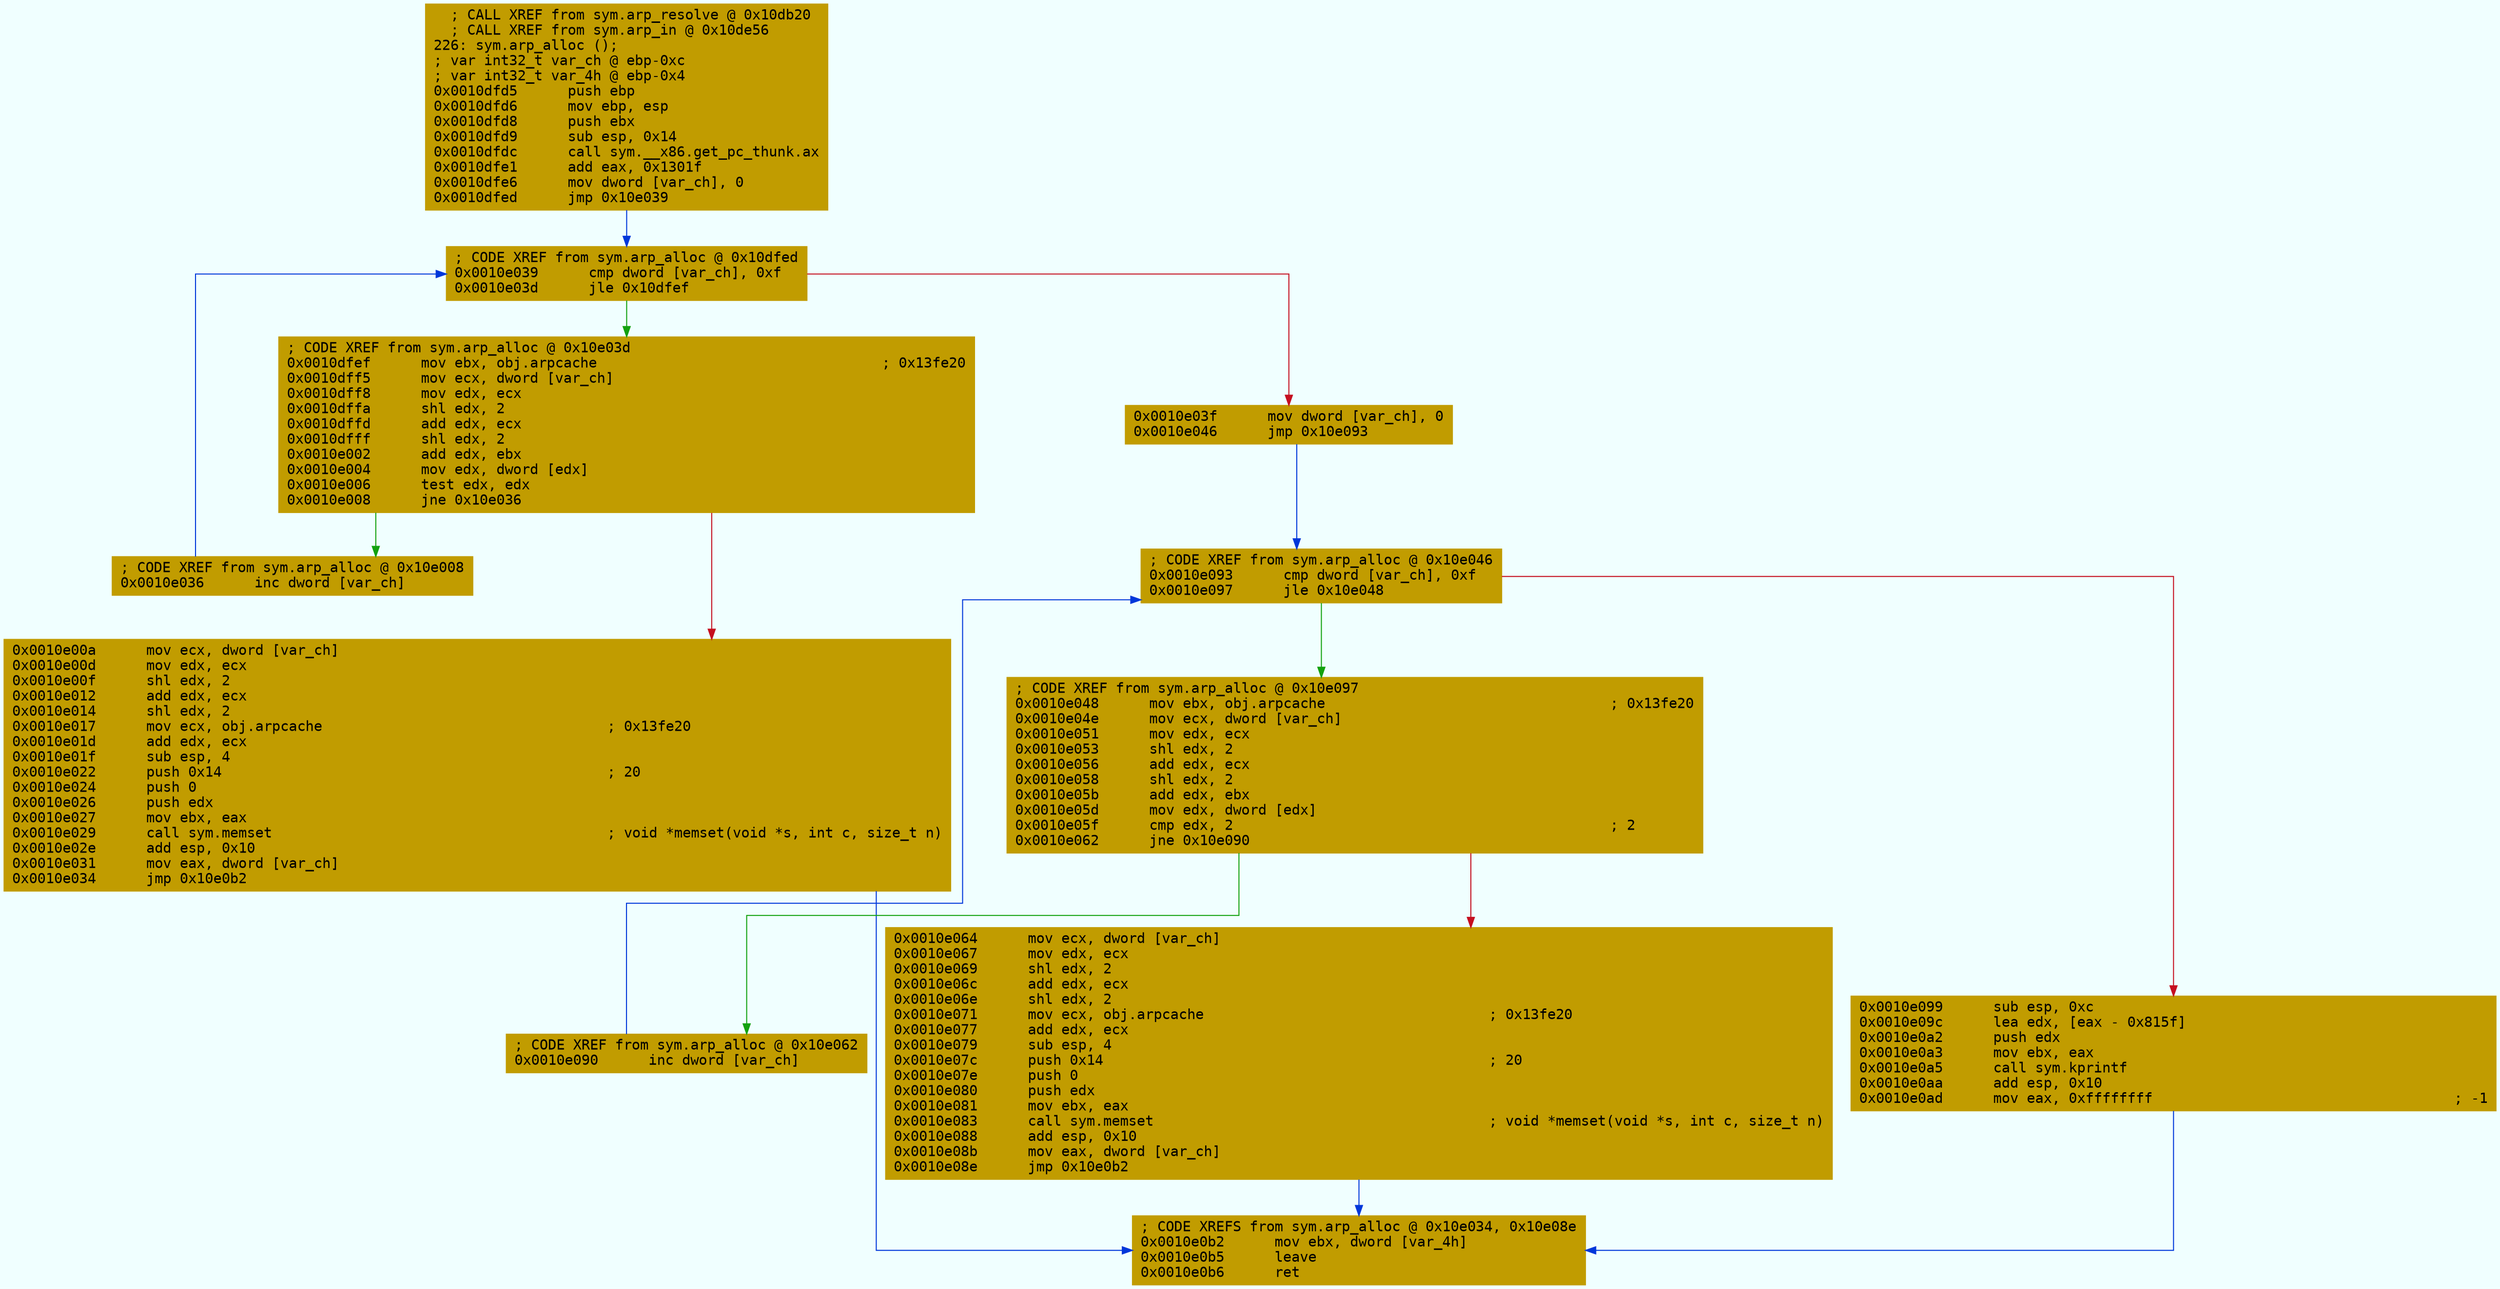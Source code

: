 digraph code {
	graph [bgcolor=azure fontsize=8 fontname="Courier" splines="ortho"];
	node [fillcolor=gray style=filled shape=box];
	edge [arrowhead="normal"];
	"0x0010dfd5" [URL="sym.arp_alloc/0x0010dfd5", fillcolor="#c19c00",color="#c19c00", fontname="Courier",label="  ; CALL XREF from sym.arp_resolve @ 0x10db20\l  ; CALL XREF from sym.arp_in @ 0x10de56\l226: sym.arp_alloc ();\l; var int32_t var_ch @ ebp-0xc\l; var int32_t var_4h @ ebp-0x4\l0x0010dfd5      push ebp\l0x0010dfd6      mov ebp, esp\l0x0010dfd8      push ebx\l0x0010dfd9      sub esp, 0x14\l0x0010dfdc      call sym.__x86.get_pc_thunk.ax\l0x0010dfe1      add eax, 0x1301f\l0x0010dfe6      mov dword [var_ch], 0\l0x0010dfed      jmp 0x10e039\l"]
	"0x0010dfef" [URL="sym.arp_alloc/0x0010dfef", fillcolor="#c19c00",color="#c19c00", fontname="Courier",label="; CODE XREF from sym.arp_alloc @ 0x10e03d\l0x0010dfef      mov ebx, obj.arpcache                                  ; 0x13fe20\l0x0010dff5      mov ecx, dword [var_ch]\l0x0010dff8      mov edx, ecx\l0x0010dffa      shl edx, 2\l0x0010dffd      add edx, ecx\l0x0010dfff      shl edx, 2\l0x0010e002      add edx, ebx\l0x0010e004      mov edx, dword [edx]\l0x0010e006      test edx, edx\l0x0010e008      jne 0x10e036\l"]
	"0x0010e00a" [URL="sym.arp_alloc/0x0010e00a", fillcolor="#c19c00",color="#c19c00", fontname="Courier",label="0x0010e00a      mov ecx, dword [var_ch]\l0x0010e00d      mov edx, ecx\l0x0010e00f      shl edx, 2\l0x0010e012      add edx, ecx\l0x0010e014      shl edx, 2\l0x0010e017      mov ecx, obj.arpcache                                  ; 0x13fe20\l0x0010e01d      add edx, ecx\l0x0010e01f      sub esp, 4\l0x0010e022      push 0x14                                              ; 20\l0x0010e024      push 0\l0x0010e026      push edx\l0x0010e027      mov ebx, eax\l0x0010e029      call sym.memset                                        ; void *memset(void *s, int c, size_t n)\l0x0010e02e      add esp, 0x10\l0x0010e031      mov eax, dword [var_ch]\l0x0010e034      jmp 0x10e0b2\l"]
	"0x0010e036" [URL="sym.arp_alloc/0x0010e036", fillcolor="#c19c00",color="#c19c00", fontname="Courier",label="; CODE XREF from sym.arp_alloc @ 0x10e008\l0x0010e036      inc dword [var_ch]\l"]
	"0x0010e039" [URL="sym.arp_alloc/0x0010e039", fillcolor="#c19c00",color="#c19c00", fontname="Courier",label="; CODE XREF from sym.arp_alloc @ 0x10dfed\l0x0010e039      cmp dword [var_ch], 0xf\l0x0010e03d      jle 0x10dfef\l"]
	"0x0010e03f" [URL="sym.arp_alloc/0x0010e03f", fillcolor="#c19c00",color="#c19c00", fontname="Courier",label="0x0010e03f      mov dword [var_ch], 0\l0x0010e046      jmp 0x10e093\l"]
	"0x0010e048" [URL="sym.arp_alloc/0x0010e048", fillcolor="#c19c00",color="#c19c00", fontname="Courier",label="; CODE XREF from sym.arp_alloc @ 0x10e097\l0x0010e048      mov ebx, obj.arpcache                                  ; 0x13fe20\l0x0010e04e      mov ecx, dword [var_ch]\l0x0010e051      mov edx, ecx\l0x0010e053      shl edx, 2\l0x0010e056      add edx, ecx\l0x0010e058      shl edx, 2\l0x0010e05b      add edx, ebx\l0x0010e05d      mov edx, dword [edx]\l0x0010e05f      cmp edx, 2                                             ; 2\l0x0010e062      jne 0x10e090\l"]
	"0x0010e064" [URL="sym.arp_alloc/0x0010e064", fillcolor="#c19c00",color="#c19c00", fontname="Courier",label="0x0010e064      mov ecx, dword [var_ch]\l0x0010e067      mov edx, ecx\l0x0010e069      shl edx, 2\l0x0010e06c      add edx, ecx\l0x0010e06e      shl edx, 2\l0x0010e071      mov ecx, obj.arpcache                                  ; 0x13fe20\l0x0010e077      add edx, ecx\l0x0010e079      sub esp, 4\l0x0010e07c      push 0x14                                              ; 20\l0x0010e07e      push 0\l0x0010e080      push edx\l0x0010e081      mov ebx, eax\l0x0010e083      call sym.memset                                        ; void *memset(void *s, int c, size_t n)\l0x0010e088      add esp, 0x10\l0x0010e08b      mov eax, dword [var_ch]\l0x0010e08e      jmp 0x10e0b2\l"]
	"0x0010e090" [URL="sym.arp_alloc/0x0010e090", fillcolor="#c19c00",color="#c19c00", fontname="Courier",label="; CODE XREF from sym.arp_alloc @ 0x10e062\l0x0010e090      inc dword [var_ch]\l"]
	"0x0010e093" [URL="sym.arp_alloc/0x0010e093", fillcolor="#c19c00",color="#c19c00", fontname="Courier",label="; CODE XREF from sym.arp_alloc @ 0x10e046\l0x0010e093      cmp dword [var_ch], 0xf\l0x0010e097      jle 0x10e048\l"]
	"0x0010e099" [URL="sym.arp_alloc/0x0010e099", fillcolor="#c19c00",color="#c19c00", fontname="Courier",label="0x0010e099      sub esp, 0xc\l0x0010e09c      lea edx, [eax - 0x815f]\l0x0010e0a2      push edx\l0x0010e0a3      mov ebx, eax\l0x0010e0a5      call sym.kprintf\l0x0010e0aa      add esp, 0x10\l0x0010e0ad      mov eax, 0xffffffff                                    ; -1\l"]
	"0x0010e0b2" [URL="sym.arp_alloc/0x0010e0b2", fillcolor="#c19c00",color="#c19c00", fontname="Courier",label="; CODE XREFS from sym.arp_alloc @ 0x10e034, 0x10e08e\l0x0010e0b2      mov ebx, dword [var_4h]\l0x0010e0b5      leave\l0x0010e0b6      ret\l"]
        "0x0010dfd5" -> "0x0010e039" [color="#0037da"];
        "0x0010dfef" -> "0x0010e036" [color="#13a10e"];
        "0x0010dfef" -> "0x0010e00a" [color="#c50f1f"];
        "0x0010e00a" -> "0x0010e0b2" [color="#0037da"];
        "0x0010e036" -> "0x0010e039" [color="#0037da"];
        "0x0010e039" -> "0x0010dfef" [color="#13a10e"];
        "0x0010e039" -> "0x0010e03f" [color="#c50f1f"];
        "0x0010e03f" -> "0x0010e093" [color="#0037da"];
        "0x0010e048" -> "0x0010e090" [color="#13a10e"];
        "0x0010e048" -> "0x0010e064" [color="#c50f1f"];
        "0x0010e064" -> "0x0010e0b2" [color="#0037da"];
        "0x0010e090" -> "0x0010e093" [color="#0037da"];
        "0x0010e093" -> "0x0010e048" [color="#13a10e"];
        "0x0010e093" -> "0x0010e099" [color="#c50f1f"];
        "0x0010e099" -> "0x0010e0b2" [color="#0037da"];
}
